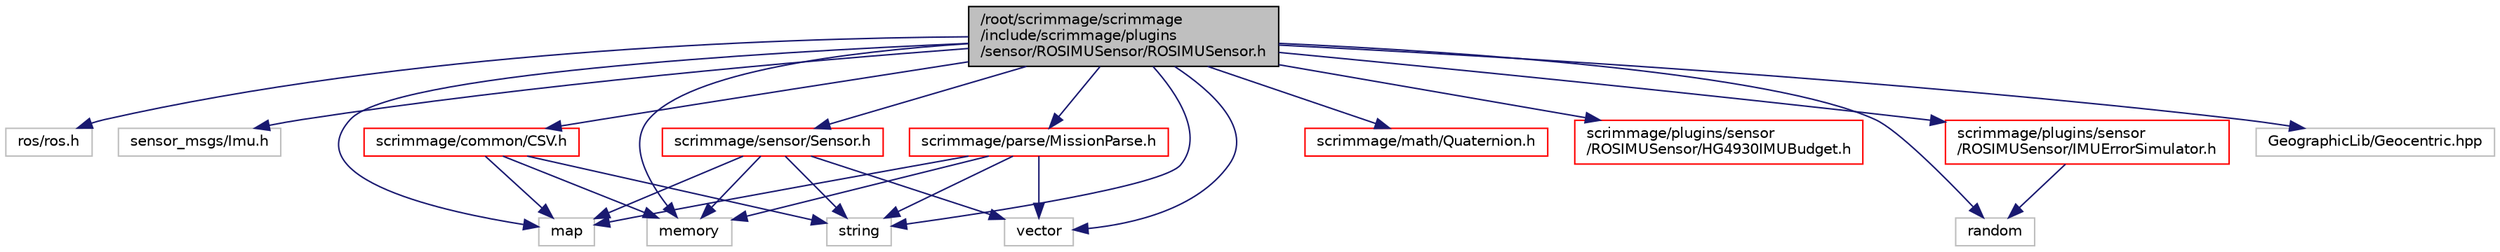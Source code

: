 digraph "/root/scrimmage/scrimmage/include/scrimmage/plugins/sensor/ROSIMUSensor/ROSIMUSensor.h"
{
 // LATEX_PDF_SIZE
  edge [fontname="Helvetica",fontsize="10",labelfontname="Helvetica",labelfontsize="10"];
  node [fontname="Helvetica",fontsize="10",shape=record];
  Node1 [label="/root/scrimmage/scrimmage\l/include/scrimmage/plugins\l/sensor/ROSIMUSensor/ROSIMUSensor.h",height=0.2,width=0.4,color="black", fillcolor="grey75", style="filled", fontcolor="black",tooltip="Brief file description."];
  Node1 -> Node2 [color="midnightblue",fontsize="10",style="solid",fontname="Helvetica"];
  Node2 [label="ros/ros.h",height=0.2,width=0.4,color="grey75", fillcolor="white", style="filled",tooltip=" "];
  Node1 -> Node3 [color="midnightblue",fontsize="10",style="solid",fontname="Helvetica"];
  Node3 [label="sensor_msgs/Imu.h",height=0.2,width=0.4,color="grey75", fillcolor="white", style="filled",tooltip=" "];
  Node1 -> Node4 [color="midnightblue",fontsize="10",style="solid",fontname="Helvetica"];
  Node4 [label="scrimmage/sensor/Sensor.h",height=0.2,width=0.4,color="red", fillcolor="white", style="filled",URL="$Sensor_8h.html",tooltip="Brief file description."];
  Node4 -> Node12 [color="midnightblue",fontsize="10",style="solid",fontname="Helvetica"];
  Node12 [label="map",height=0.2,width=0.4,color="grey75", fillcolor="white", style="filled",tooltip=" "];
  Node4 -> Node9 [color="midnightblue",fontsize="10",style="solid",fontname="Helvetica"];
  Node9 [label="memory",height=0.2,width=0.4,color="grey75", fillcolor="white", style="filled",tooltip=" "];
  Node4 -> Node8 [color="midnightblue",fontsize="10",style="solid",fontname="Helvetica"];
  Node8 [label="string",height=0.2,width=0.4,color="grey75", fillcolor="white", style="filled",tooltip=" "];
  Node4 -> Node32 [color="midnightblue",fontsize="10",style="solid",fontname="Helvetica"];
  Node32 [label="vector",height=0.2,width=0.4,color="grey75", fillcolor="white", style="filled",tooltip=" "];
  Node1 -> Node34 [color="midnightblue",fontsize="10",style="solid",fontname="Helvetica"];
  Node34 [label="scrimmage/math/Quaternion.h",height=0.2,width=0.4,color="red", fillcolor="white", style="filled",URL="$Quaternion_8h.html",tooltip="Brief file description."];
  Node1 -> Node36 [color="midnightblue",fontsize="10",style="solid",fontname="Helvetica"];
  Node36 [label="scrimmage/parse/MissionParse.h",height=0.2,width=0.4,color="red", fillcolor="white", style="filled",URL="$MissionParse_8h.html",tooltip="Brief file description."];
  Node36 -> Node32 [color="midnightblue",fontsize="10",style="solid",fontname="Helvetica"];
  Node36 -> Node12 [color="midnightblue",fontsize="10",style="solid",fontname="Helvetica"];
  Node36 -> Node9 [color="midnightblue",fontsize="10",style="solid",fontname="Helvetica"];
  Node36 -> Node8 [color="midnightblue",fontsize="10",style="solid",fontname="Helvetica"];
  Node1 -> Node40 [color="midnightblue",fontsize="10",style="solid",fontname="Helvetica"];
  Node40 [label="scrimmage/common/CSV.h",height=0.2,width=0.4,color="red", fillcolor="white", style="filled",URL="$CSV_8h.html",tooltip="Brief file description."];
  Node40 -> Node12 [color="midnightblue",fontsize="10",style="solid",fontname="Helvetica"];
  Node40 -> Node8 [color="midnightblue",fontsize="10",style="solid",fontname="Helvetica"];
  Node40 -> Node9 [color="midnightblue",fontsize="10",style="solid",fontname="Helvetica"];
  Node1 -> Node42 [color="midnightblue",fontsize="10",style="solid",fontname="Helvetica"];
  Node42 [label="scrimmage/plugins/sensor\l/ROSIMUSensor/HG4930IMUBudget.h",height=0.2,width=0.4,color="red", fillcolor="white", style="filled",URL="$HG4930IMUBudget_8h.html",tooltip="Error budget generating IMU errors to emulate an HG4930 IMU."];
  Node1 -> Node45 [color="midnightblue",fontsize="10",style="solid",fontname="Helvetica"];
  Node45 [label="scrimmage/plugins/sensor\l/ROSIMUSensor/IMUErrorSimulator.h",height=0.2,width=0.4,color="red", fillcolor="white", style="filled",URL="$IMUErrorSimulator_8h.html",tooltip="Class for simulating randomized IMU error."];
  Node45 -> Node47 [color="midnightblue",fontsize="10",style="solid",fontname="Helvetica"];
  Node47 [label="random",height=0.2,width=0.4,color="grey75", fillcolor="white", style="filled",tooltip=" "];
  Node1 -> Node47 [color="midnightblue",fontsize="10",style="solid",fontname="Helvetica"];
  Node1 -> Node32 [color="midnightblue",fontsize="10",style="solid",fontname="Helvetica"];
  Node1 -> Node12 [color="midnightblue",fontsize="10",style="solid",fontname="Helvetica"];
  Node1 -> Node8 [color="midnightblue",fontsize="10",style="solid",fontname="Helvetica"];
  Node1 -> Node9 [color="midnightblue",fontsize="10",style="solid",fontname="Helvetica"];
  Node1 -> Node48 [color="midnightblue",fontsize="10",style="solid",fontname="Helvetica"];
  Node48 [label="GeographicLib/Geocentric.hpp",height=0.2,width=0.4,color="grey75", fillcolor="white", style="filled",tooltip=" "];
}
